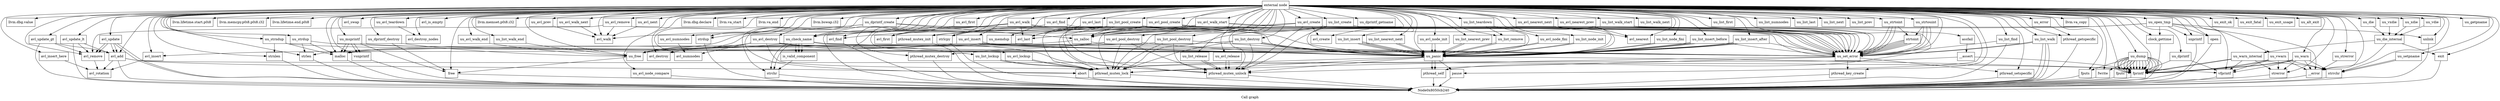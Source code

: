 digraph "Call graph" {
	label="Call graph";

	Node0x8050cb210 [shape=record,label="{external node}"];
	Node0x8050cb210 -> Node0x8050cb2a0;
	Node0x8050cb210 -> Node0x8050cb300;
	Node0x8050cb210 -> Node0x8050cb360;
	Node0x8050cb210 -> Node0x8050cb3c0;
	Node0x8050cb210 -> Node0x8050cb420;
	Node0x8050cb210 -> Node0x8050cb480;
	Node0x8050cb210 -> Node0x8050cb4e0;
	Node0x8050cb210 -> Node0x8050cb5a0;
	Node0x8050cb210 -> Node0x8050cb600;
	Node0x8050cb210 -> Node0x8050cb660;
	Node0x8050cb210 -> Node0x8050cb6c0;
	Node0x8050cb210 -> Node0x8050cb720;
	Node0x8050cb210 -> Node0x8050cb780;
	Node0x8050cb210 -> Node0x8050cb7e0;
	Node0x8050cb210 -> Node0x8050cb840;
	Node0x8050cb210 -> Node0x8050cb8a0;
	Node0x8050cb210 -> Node0x8050cb900;
	Node0x8050cb210 -> Node0x8050cb960;
	Node0x8050cb210 -> Node0x8050cb9c0;
	Node0x8050cb210 -> Node0x8050cba20;
	Node0x8050cb210 -> Node0x8050cba80;
	Node0x8050cb210 -> Node0x8050cbae0;
	Node0x8050cb210 -> Node0x8050cbb40;
	Node0x8050cb210 -> Node0x8050cbba0;
	Node0x8050cb210 -> Node0x8050cbc00;
	Node0x8050cb210 -> Node0x8050cbc60;
	Node0x8050cb210 -> Node0x8050cbd20;
	Node0x8050cb210 -> Node0x8050cbd80;
	Node0x8050cb210 -> Node0x8050cbde0;
	Node0x8050cb210 -> Node0x8050cbe40;
	Node0x8050cb210 -> Node0x8050cbea0;
	Node0x8050cb210 -> Node0x8050cbf00;
	Node0x8050cb210 -> Node0x8050cbf60;
	Node0x8050cb210 -> Node0x8050cbfc0;
	Node0x8050cb210 -> Node0x8050cc020;
	Node0x8050cb210 -> Node0x8050cc0e0;
	Node0x8050cb210 -> Node0x8050cc140;
	Node0x8050cb210 -> Node0x8050cc080;
	Node0x8050cb210 -> Node0x8050cc1a0;
	Node0x8050cb210 -> Node0x8050cc200;
	Node0x8050cb210 -> Node0x8050cc2c0;
	Node0x8050cb210 -> Node0x8050cc320;
	Node0x8050cb210 -> Node0x8050cc440;
	Node0x8050cb210 -> Node0x8050cc380;
	Node0x8050cb210 -> Node0x8050cc3e0;
	Node0x8050cb210 -> Node0x8050cc4a0;
	Node0x8050cb210 -> Node0x8050cc560;
	Node0x8050cb210 -> Node0x8050cc5c0;
	Node0x8050cb210 -> Node0x8050cc620;
	Node0x8050cb210 -> Node0x8050cc680;
	Node0x8050cb210 -> Node0x8050cc6e0;
	Node0x8050cb210 -> Node0x8050cc740;
	Node0x8050cb210 -> Node0x8050cc7a0;
	Node0x8050cb210 -> Node0x8050cc800;
	Node0x8050cb210 -> Node0x8050cc860;
	Node0x8050cb210 -> Node0x8050cc8c0;
	Node0x8050cb210 -> Node0x8050cc920;
	Node0x8050cb210 -> Node0x8050cc980;
	Node0x8050cb210 -> Node0x8050cc9e0;
	Node0x8050cb210 -> Node0x8050cca40;
	Node0x8050cb210 -> Node0x8050ccaa0;
	Node0x8050cb210 -> Node0x8050ccb00;
	Node0x8050cb210 -> Node0x8050ccb60;
	Node0x8050cb210 -> Node0x8050ccbc0;
	Node0x8050cb210 -> Node0x8050ccc20;
	Node0x8050cb210 -> Node0x8050ccc80;
	Node0x8050cb210 -> Node0x8050ccce0;
	Node0x8050cb210 -> Node0x8050ccd40;
	Node0x8050cb210 -> Node0x8050ccda0;
	Node0x8050cb210 -> Node0x8050cce00;
	Node0x8050cb210 -> Node0x8050cce60;
	Node0x8050cb210 -> Node0x8050ccec0;
	Node0x8050cb210 -> Node0x8050ccf20;
	Node0x8050cb210 -> Node0x8050ccf80;
	Node0x8050cb210 -> Node0x8050ccfe0;
	Node0x8050cb210 -> Node0x8050cc260;
	Node0x8050cb210 -> Node0x8050cd040;
	Node0x8050cb210 -> Node0x8050cd100;
	Node0x8050cb210 -> Node0x8050cd160;
	Node0x8050cb210 -> Node0x8050cd1c0;
	Node0x8050cb210 -> Node0x8050cd220;
	Node0x8050cb210 -> Node0x8050cd280;
	Node0x8050cb210 -> Node0x8050cd2e0;
	Node0x8050cb210 -> Node0x8050cd340;
	Node0x8050cb210 -> Node0x8050cd3a0;
	Node0x8050cb210 -> Node0x8050cd400;
	Node0x8050cb210 -> Node0x8050cd460;
	Node0x8050cb210 -> Node0x8050cd4c0;
	Node0x8050cb210 -> Node0x8050cd520;
	Node0x8050cb210 -> Node0x8050cd580;
	Node0x8050cb210 -> Node0x8050cd5e0;
	Node0x8050cb210 -> Node0x8050cd640;
	Node0x8050cb210 -> Node0x8050cd6a0;
	Node0x8050cb210 -> Node0x8050cd700;
	Node0x8050cb210 -> Node0x8050cd760;
	Node0x8050cb210 -> Node0x8050cd7c0;
	Node0x8050cb210 -> Node0x8050cd820;
	Node0x8050cb210 -> Node0x8050cd880;
	Node0x8050cb210 -> Node0x8050cd8e0;
	Node0x8050cb210 -> Node0x8050cd940;
	Node0x8050cb210 -> Node0x8050cd9a0;
	Node0x8050cb210 -> Node0x8050cda00;
	Node0x8050cb210 -> Node0x8050cbcc0;
	Node0x8050cb210 -> Node0x8050cda60;
	Node0x8050cb210 -> Node0x8050cdac0;
	Node0x8050cb210 -> Node0x8050cdb20;
	Node0x8050cb210 -> Node0x8050cdb80;
	Node0x8050cb210 -> Node0x8050cdbe0;
	Node0x8050cb210 -> Node0x8050cdc40;
	Node0x8050cb210 -> Node0x8050cc500;
	Node0x8050cb210 -> Node0x8050cdca0;
	Node0x8050cb210 -> Node0x8050cdd60;
	Node0x8050cb210 -> Node0x8050cdd00;
	Node0x8050cb210 -> Node0x8050cddc0;
	Node0x8050cb210 -> Node0x8050cde80;
	Node0x8050cb210 -> Node0x8050cdee0;
	Node0x8050cb210 -> Node0x8050cdf40;
	Node0x8050cb210 -> Node0x8050cdfa0;
	Node0x8050cb210 -> Node0x804f4e000;
	Node0x8050cb210 -> Node0x804f4e060;
	Node0x8050cb210 -> Node0x804f4e0c0;
	Node0x8050cb210 -> Node0x804f4e120;
	Node0x8050cb210 -> Node0x804f4e180;
	Node0x8050cb210 -> Node0x804f4e1e0;
	Node0x8050cb210 -> Node0x804f4e240;
	Node0x8050cb210 -> Node0x804f4e2a0;
	Node0x8050cb210 -> Node0x804f4e300;
	Node0x8050cb210 -> Node0x804f4e360;
	Node0x8050cb210 -> Node0x804f4e3c0;
	Node0x8050cb210 -> Node0x804f4e420;
	Node0x8050cb210 -> Node0x804f4e480;
	Node0x8050cb210 -> Node0x804f4e4e0;
	Node0x8050cb210 -> Node0x804f4e600;
	Node0x8050cb210 -> Node0x804f4e660;
	Node0x8050cb210 -> Node0x804f4e6c0;
	Node0x8050cb210 -> Node0x804f4e720;
	Node0x8050cb210 -> Node0x804f4e780;
	Node0x8050cb210 -> Node0x804f4e7e0;
	Node0x8050cb210 -> Node0x804f4e840;
	Node0x8050cb210 -> Node0x804f4e900;
	Node0x8050cb2a0 [shape=record,label="{avl_walk}"];
	Node0x8050cb300 [shape=record,label="{llvm.dbg.value}"];
	Node0x8050cb360 [shape=record,label="{avl_first}"];
	Node0x8050cb3c0 [shape=record,label="{avl_last}"];
	Node0x8050cb420 [shape=record,label="{avl_nearest}"];
	Node0x8050cb480 [shape=record,label="{avl_find}"];
	Node0x8050cb480 -> Node0x8050cb240;
	Node0x8050cb4e0 [shape=record,label="{avl_insert}"];
	Node0x8050cb4e0 -> Node0x8050cb540;
	Node0x8050cb540 [shape=record,label="{avl_rotation}"];
	Node0x8050cb5a0 [shape=record,label="{avl_insert_here}"];
	Node0x8050cb5a0 -> Node0x8050cb540;
	Node0x8050cb600 [shape=record,label="{avl_add}"];
	Node0x8050cb600 -> Node0x8050cb240;
	Node0x8050cb600 -> Node0x8050cb660;
	Node0x8050cb600 -> Node0x8050cb6c0;
	Node0x8050cb600 -> Node0x8050cb540;
	Node0x8050cbb40 [shape=record,label="{avl_is_empty}"];
	Node0x8050cb660 [shape=record,label="{fprintf}"];
	Node0x8050cb660 -> Node0x8050cb240;
	Node0x8050cb6c0 [shape=record,label="{abort}"];
	Node0x8050cb6c0 -> Node0x8050cb240;
	Node0x8050cb720 [shape=record,label="{avl_remove}"];
	Node0x8050cb720 -> Node0x8050cb540;
	Node0x8050cb780 [shape=record,label="{llvm.lifetime.start.p0i8}"];
	Node0x8050cb7e0 [shape=record,label="{llvm.memcpy.p0i8.p0i8.i32}"];
	Node0x8050cb840 [shape=record,label="{llvm.lifetime.end.p0i8}"];
	Node0x8050cb8a0 [shape=record,label="{avl_update_lt}"];
	Node0x8050cb8a0 -> Node0x8050cb240;
	Node0x8050cb8a0 -> Node0x8050cb720;
	Node0x8050cb8a0 -> Node0x8050cb600;
	Node0x8050cb900 [shape=record,label="{avl_update_gt}"];
	Node0x8050cb900 -> Node0x8050cb240;
	Node0x8050cb900 -> Node0x8050cb720;
	Node0x8050cb900 -> Node0x8050cb600;
	Node0x8050cb960 [shape=record,label="{avl_update}"];
	Node0x8050cb960 -> Node0x8050cb240;
	Node0x8050cb960 -> Node0x8050cb720;
	Node0x8050cb960 -> Node0x8050cb600;
	Node0x8050cb960 -> Node0x8050cb240;
	Node0x8050cb960 -> Node0x8050cb720;
	Node0x8050cb960 -> Node0x8050cb600;
	Node0x8050cb9c0 [shape=record,label="{avl_swap}"];
	Node0x8050cba20 [shape=record,label="{avl_create}"];
	Node0x8050cba80 [shape=record,label="{avl_destroy}"];
	Node0x8050cbae0 [shape=record,label="{avl_numnodes}"];
	Node0x8050cbba0 [shape=record,label="{avl_destroy_nodes}"];
	Node0x8050cbc00 [shape=record,label="{uu_zalloc}"];
	Node0x8050cbc00 -> Node0x8050cbc60;
	Node0x8050cbc00 -> Node0x8050cbcc0;
	Node0x8050cbc60 [shape=record,label="{malloc}"];
	Node0x8050cbc60 -> Node0x8050cb240;
	Node0x8050cbd20 [shape=record,label="{llvm.memset.p0i8.i32}"];
	Node0x8050cbd80 [shape=record,label="{uu_free}"];
	Node0x8050cbd80 -> Node0x8050cbde0;
	Node0x8050cbde0 [shape=record,label="{free}"];
	Node0x8050cbde0 -> Node0x8050cb240;
	Node0x8050cbe40 [shape=record,label="{uu_strdup}"];
	Node0x8050cbe40 -> Node0x8050cbea0;
	Node0x8050cbe40 -> Node0x8050cbc60;
	Node0x8050cbe40 -> Node0x8050cbcc0;
	Node0x8050cbea0 [shape=record,label="{strlen}"];
	Node0x8050cbea0 -> Node0x8050cb240;
	Node0x8050cbf00 [shape=record,label="{uu_strndup}"];
	Node0x8050cbf00 -> Node0x8050cbf60;
	Node0x8050cbf00 -> Node0x8050cbc60;
	Node0x8050cbf00 -> Node0x8050cbcc0;
	Node0x8050cbf60 [shape=record,label="{strnlen}"];
	Node0x8050cbf60 -> Node0x8050cb240;
	Node0x8050cbfc0 [shape=record,label="{uu_memdup}"];
	Node0x8050cbfc0 -> Node0x8050cbc60;
	Node0x8050cbfc0 -> Node0x8050cbcc0;
	Node0x8050cc020 [shape=record,label="{uu_msprintf}"];
	Node0x8050cc020 -> Node0x8050cc080;
	Node0x8050cc020 -> Node0x8050cbc60;
	Node0x8050cc020 -> Node0x8050cbcc0;
	Node0x8050cc020 -> Node0x8050cc080;
	Node0x8050cc020 -> Node0x8050cbde0;
	Node0x8050cc020 -> Node0x8050cbc60;
	Node0x8050cc0e0 [shape=record,label="{llvm.dbg.declare}"];
	Node0x8050cc140 [shape=record,label="{llvm.va_start}"];
	Node0x8050cc080 [shape=record,label="{vsnprintf}"];
	Node0x8050cc080 -> Node0x8050cb240;
	Node0x8050cc1a0 [shape=record,label="{llvm.va_end}"];
	Node0x8050cc200 [shape=record,label="{uu_avl_pool_create}"];
	Node0x8050cc200 -> Node0x8050cc260;
	Node0x8050cc200 -> Node0x8050cbcc0;
	Node0x8050cc200 -> Node0x8050cbcc0;
	Node0x8050cc200 -> Node0x8050cbc00;
	Node0x8050cc200 -> Node0x8050cbcc0;
	Node0x8050cc200 -> Node0x8050cc2c0;
	Node0x8050cc200 -> Node0x8050cc320;
	Node0x8050cc200 -> Node0x8050cc380;
	Node0x8050cc200 -> Node0x8050cc3e0;
	Node0x8050cc2c0 [shape=record,label="{strlcpy}"];
	Node0x8050cc2c0 -> Node0x8050cb240;
	Node0x8050cc320 [shape=record,label="{pthread_mutex_init}"];
	Node0x8050cc320 -> Node0x8050cb240;
	Node0x8050cc440 [shape=record,label="{llvm.bswap.i32}"];
	Node0x8050cc380 [shape=record,label="{pthread_mutex_lock}"];
	Node0x8050cc380 -> Node0x8050cb240;
	Node0x8050cc3e0 [shape=record,label="{pthread_mutex_unlock}"];
	Node0x8050cc3e0 -> Node0x8050cb240;
	Node0x8050cc4a0 [shape=record,label="{uu_avl_pool_destroy}"];
	Node0x8050cc4a0 -> Node0x8050cc500;
	Node0x8050cc4a0 -> Node0x8050cc380;
	Node0x8050cc4a0 -> Node0x8050cc3e0;
	Node0x8050cc4a0 -> Node0x8050cc560;
	Node0x8050cc4a0 -> Node0x8050cbd80;
	Node0x8050cc560 [shape=record,label="{pthread_mutex_destroy}"];
	Node0x8050cc560 -> Node0x8050cb240;
	Node0x8050cc5c0 [shape=record,label="{uu_avl_node_init}"];
	Node0x8050cc5c0 -> Node0x8050cc500;
	Node0x8050cc5c0 -> Node0x8050cc500;
	Node0x8050cc620 [shape=record,label="{uu_avl_node_fini}"];
	Node0x8050cc620 -> Node0x8050cc500;
	Node0x8050cc620 -> Node0x8050cc500;
	Node0x8050cc680 [shape=record,label="{uu_avl_create}"];
	Node0x8050cc680 -> Node0x8050cbcc0;
	Node0x8050cc680 -> Node0x8050cbc00;
	Node0x8050cc680 -> Node0x8050cbcc0;
	Node0x8050cc680 -> Node0x8050cba20;
	Node0x8050cc680 -> Node0x8050cc380;
	Node0x8050cc680 -> Node0x8050cc3e0;
	Node0x8050cc6e0 [shape=record,label="{uu_avl_node_compare}"];
	Node0x8050cc6e0 -> Node0x8050cb240;
	Node0x8050cc740 [shape=record,label="{uu_avl_destroy}"];
	Node0x8050cc740 -> Node0x8050cbae0;
	Node0x8050cc740 -> Node0x8050cc500;
	Node0x8050cc740 -> Node0x8050cc500;
	Node0x8050cc740 -> Node0x8050cc380;
	Node0x8050cc740 -> Node0x8050cc3e0;
	Node0x8050cc740 -> Node0x8050cba80;
	Node0x8050cc740 -> Node0x8050cbd80;
	Node0x8050cc7a0 [shape=record,label="{uu_avl_numnodes}"];
	Node0x8050cc7a0 -> Node0x8050cbae0;
	Node0x8050cc800 [shape=record,label="{uu_avl_first}"];
	Node0x8050cc800 -> Node0x8050cb360;
	Node0x8050cc860 [shape=record,label="{uu_avl_last}"];
	Node0x8050cc860 -> Node0x8050cb3c0;
	Node0x8050cc8c0 [shape=record,label="{uu_avl_next}"];
	Node0x8050cc8c0 -> Node0x8050cb2a0;
	Node0x8050cc920 [shape=record,label="{uu_avl_prev}"];
	Node0x8050cc920 -> Node0x8050cb2a0;
	Node0x8050cc980 [shape=record,label="{uu_avl_walk_start}"];
	Node0x8050cc980 -> Node0x8050cbcc0;
	Node0x8050cc980 -> Node0x8050cbc00;
	Node0x8050cc980 -> Node0x8050cbcc0;
	Node0x8050cc980 -> Node0x8050cb360;
	Node0x8050cc980 -> Node0x8050cb3c0;
	Node0x8050cc9e0 [shape=record,label="{uu_avl_walk_next}"];
	Node0x8050cc9e0 -> Node0x8050cb2a0;
	Node0x8050cca40 [shape=record,label="{uu_avl_walk_end}"];
	Node0x8050cca40 -> Node0x8050cbd80;
	Node0x8050ccaa0 [shape=record,label="{uu_avl_walk}"];
	Node0x8050ccaa0 -> Node0x8050cbcc0;
	Node0x8050ccaa0 -> Node0x8050cb360;
	Node0x8050ccaa0 -> Node0x8050cb3c0;
	Node0x8050ccaa0 -> Node0x8050cb2a0;
	Node0x8050ccaa0 -> Node0x8050cb240;
	Node0x8050ccaa0 -> Node0x8050cbcc0;
	Node0x8050ccb00 [shape=record,label="{uu_avl_remove}"];
	Node0x8050ccb00 -> Node0x8050cb2a0;
	Node0x8050ccb00 -> Node0x8050cc500;
	Node0x8050ccb00 -> Node0x8050cb720;
	Node0x8050ccb60 [shape=record,label="{uu_avl_teardown}"];
	Node0x8050ccb60 -> Node0x8050cbba0;
	Node0x8050ccbc0 [shape=record,label="{uu_avl_find}"];
	Node0x8050ccbc0 -> Node0x8050cb480;
	Node0x8050ccbc0 -> Node0x8050cc500;
	Node0x8050ccc20 [shape=record,label="{uu_avl_insert}"];
	Node0x8050ccc20 -> Node0x8050cc500;
	Node0x8050ccc20 -> Node0x8050cc500;
	Node0x8050ccc20 -> Node0x8050cc500;
	Node0x8050ccc20 -> Node0x8050cc500;
	Node0x8050ccc20 -> Node0x8050cb4e0;
	Node0x8050ccc80 [shape=record,label="{uu_avl_nearest_next}"];
	Node0x8050ccc80 -> Node0x8050cc500;
	Node0x8050ccc80 -> Node0x8050cb420;
	Node0x8050ccce0 [shape=record,label="{uu_avl_nearest_prev}"];
	Node0x8050ccce0 -> Node0x8050cc500;
	Node0x8050ccce0 -> Node0x8050cb420;
	Node0x8050ccd40 [shape=record,label="{uu_avl_lockup}"];
	Node0x8050ccd40 -> Node0x8050cc380;
	Node0x8050ccd40 -> Node0x8050cc380;
	Node0x8050ccda0 [shape=record,label="{uu_avl_release}"];
	Node0x8050ccda0 -> Node0x8050cc3e0;
	Node0x8050ccda0 -> Node0x8050cc3e0;
	Node0x8050cce00 [shape=record,label="{uu_dprintf_create}"];
	Node0x8050cce00 -> Node0x8050cc260;
	Node0x8050cce00 -> Node0x8050cbcc0;
	Node0x8050cce00 -> Node0x8050cbc00;
	Node0x8050cce00 -> Node0x8050cce60;
	Node0x8050cce00 -> Node0x8050cbd80;
	Node0x8050cce60 [shape=record,label="{strdup}"];
	Node0x8050cce60 -> Node0x8050cb240;
	Node0x8050ccec0 [shape=record,label="{uu_dprintf}"];
	Node0x8050ccec0 -> Node0x8050cb660;
	Node0x8050ccec0 -> Node0x8050ccf20;
	Node0x8050ccf20 [shape=record,label="{vfprintf}"];
	Node0x8050ccf20 -> Node0x8050cb240;
	Node0x8050ccf80 [shape=record,label="{uu_dprintf_destroy}"];
	Node0x8050ccf80 -> Node0x8050cbde0;
	Node0x8050ccf80 -> Node0x8050cbd80;
	Node0x8050ccfe0 [shape=record,label="{uu_dprintf_getname}"];
	Node0x8050cc260 [shape=record,label="{uu_check_name}"];
	Node0x8050cc260 -> Node0x8050cbea0;
	Node0x8050cc260 -> Node0x8050cbcc0;
	Node0x8050cc260 -> Node0x8050cd040;
	Node0x8050cc260 -> Node0x8050cd0a0;
	Node0x8050cc260 -> Node0x8050cd040;
	Node0x8050cc260 -> Node0x8050cd0a0;
	Node0x8050cc260 -> Node0x8050cd0a0;
	Node0x8050cc260 -> Node0x8050cbcc0;
	Node0x8050cd040 [shape=record,label="{strchr}"];
	Node0x8050cd040 -> Node0x8050cb240;
	Node0x8050cd0a0 [shape=record,label="{is_valid_component}"];
	Node0x8050cd0a0 -> Node0x8050cd040;
	Node0x8050cd100 [shape=record,label="{uu_list_pool_create}"];
	Node0x8050cd100 -> Node0x8050cc260;
	Node0x8050cd100 -> Node0x8050cbcc0;
	Node0x8050cd100 -> Node0x8050cbcc0;
	Node0x8050cd100 -> Node0x8050cbc00;
	Node0x8050cd100 -> Node0x8050cbcc0;
	Node0x8050cd100 -> Node0x8050cc2c0;
	Node0x8050cd100 -> Node0x8050cc320;
	Node0x8050cd100 -> Node0x8050cc380;
	Node0x8050cd100 -> Node0x8050cc3e0;
	Node0x8050cd160 [shape=record,label="{uu_list_pool_destroy}"];
	Node0x8050cd160 -> Node0x8050cc500;
	Node0x8050cd160 -> Node0x8050cc380;
	Node0x8050cd160 -> Node0x8050cc3e0;
	Node0x8050cd160 -> Node0x8050cbd80;
	Node0x8050cd1c0 [shape=record,label="{uu_list_node_init}"];
	Node0x8050cd1c0 -> Node0x8050cc500;
	Node0x8050cd1c0 -> Node0x8050cc500;
	Node0x8050cd220 [shape=record,label="{uu_list_node_fini}"];
	Node0x8050cd220 -> Node0x8050cc500;
	Node0x8050cd220 -> Node0x8050cc500;
	Node0x8050cd280 [shape=record,label="{uu_list_create}"];
	Node0x8050cd280 -> Node0x8050cbcc0;
	Node0x8050cd280 -> Node0x8050cc500;
	Node0x8050cd280 -> Node0x8050cbcc0;
	Node0x8050cd280 -> Node0x8050cbc00;
	Node0x8050cd280 -> Node0x8050cbcc0;
	Node0x8050cd280 -> Node0x8050cc380;
	Node0x8050cd280 -> Node0x8050cc3e0;
	Node0x8050cd2e0 [shape=record,label="{uu_list_destroy}"];
	Node0x8050cd2e0 -> Node0x8050cc500;
	Node0x8050cd2e0 -> Node0x8050cc500;
	Node0x8050cd2e0 -> Node0x8050cc500;
	Node0x8050cd2e0 -> Node0x8050cc380;
	Node0x8050cd2e0 -> Node0x8050cc3e0;
	Node0x8050cd2e0 -> Node0x8050cbd80;
	Node0x8050cd340 [shape=record,label="{uu_list_insert}"];
	Node0x8050cd340 -> Node0x8050cc500;
	Node0x8050cd340 -> Node0x8050cc500;
	Node0x8050cd340 -> Node0x8050cc500;
	Node0x8050cd340 -> Node0x8050cc500;
	Node0x8050cd3a0 [shape=record,label="{uu_list_find}"];
	Node0x8050cd3a0 -> Node0x8050cbcc0;
	Node0x8050cd3a0 -> Node0x8050cb240;
	Node0x8050cd400 [shape=record,label="{uu_list_nearest_next}"];
	Node0x8050cd400 -> Node0x8050cc500;
	Node0x8050cd400 -> Node0x8050cc500;
	Node0x8050cd460 [shape=record,label="{uu_list_nearest_prev}"];
	Node0x8050cd460 -> Node0x8050cc500;
	Node0x8050cd460 -> Node0x8050cc500;
	Node0x8050cd4c0 [shape=record,label="{uu_list_walk_start}"];
	Node0x8050cd4c0 -> Node0x8050cbcc0;
	Node0x8050cd4c0 -> Node0x8050cbc00;
	Node0x8050cd4c0 -> Node0x8050cbcc0;
	Node0x8050cd520 [shape=record,label="{uu_list_walk_next}"];
	Node0x8050cd580 [shape=record,label="{uu_list_walk_end}"];
	Node0x8050cd580 -> Node0x8050cbd80;
	Node0x8050cd5e0 [shape=record,label="{uu_list_walk}"];
	Node0x8050cd5e0 -> Node0x8050cbcc0;
	Node0x8050cd5e0 -> Node0x8050cb240;
	Node0x8050cd5e0 -> Node0x8050cb240;
	Node0x8050cd5e0 -> Node0x8050cb240;
	Node0x8050cd5e0 -> Node0x8050cbcc0;
	Node0x8050cd640 [shape=record,label="{uu_list_remove}"];
	Node0x8050cd640 -> Node0x8050cc500;
	Node0x8050cd640 -> Node0x8050cc500;
	Node0x8050cd6a0 [shape=record,label="{uu_list_teardown}"];
	Node0x8050cd6a0 -> Node0x8050cc500;
	Node0x8050cd6a0 -> Node0x8050cd640;
	Node0x8050cd700 [shape=record,label="{uu_list_first}"];
	Node0x8050cd760 [shape=record,label="{uu_list_insert_before}"];
	Node0x8050cd760 -> Node0x8050cc500;
	Node0x8050cd760 -> Node0x8050cc500;
	Node0x8050cd760 -> Node0x8050cbcc0;
	Node0x8050cd760 -> Node0x8050cc500;
	Node0x8050cd760 -> Node0x8050cc500;
	Node0x8050cd7c0 [shape=record,label="{uu_list_insert_after}"];
	Node0x8050cd7c0 -> Node0x8050cc500;
	Node0x8050cd7c0 -> Node0x8050cc500;
	Node0x8050cd7c0 -> Node0x8050cbcc0;
	Node0x8050cd7c0 -> Node0x8050cc500;
	Node0x8050cd7c0 -> Node0x8050cc500;
	Node0x8050cd820 [shape=record,label="{uu_list_numnodes}"];
	Node0x8050cd880 [shape=record,label="{uu_list_last}"];
	Node0x8050cd8e0 [shape=record,label="{uu_list_next}"];
	Node0x8050cd940 [shape=record,label="{uu_list_prev}"];
	Node0x8050cd9a0 [shape=record,label="{uu_list_lockup}"];
	Node0x8050cd9a0 -> Node0x8050cc380;
	Node0x8050cd9a0 -> Node0x8050cc380;
	Node0x8050cda00 [shape=record,label="{uu_list_release}"];
	Node0x8050cda00 -> Node0x8050cc3e0;
	Node0x8050cda00 -> Node0x8050cc3e0;
	Node0x8050cbcc0 [shape=record,label="{uu_set_error}"];
	Node0x8050cbcc0 -> Node0x8050cc380;
	Node0x8050cbcc0 -> Node0x8050cda60;
	Node0x8050cbcc0 -> Node0x8050cc3e0;
	Node0x8050cbcc0 -> Node0x8050cdac0;
	Node0x8050cda60 [shape=record,label="{pthread_key_create}"];
	Node0x8050cda60 -> Node0x8050cb240;
	Node0x8050cdac0 [shape=record,label="{pthread_setspecific}"];
	Node0x8050cdac0 -> Node0x8050cb240;
	Node0x8050cdb20 [shape=record,label="{uu_error}"];
	Node0x8050cdb20 -> Node0x8050cdb80;
	Node0x8050cdb80 [shape=record,label="{pthread_getspecific}"];
	Node0x8050cdb80 -> Node0x8050cb240;
	Node0x8050cdbe0 [shape=record,label="{uu_strerror}"];
	Node0x8050cdbe0 -> Node0x8050cdc40;
	Node0x8050cdc40 [shape=record,label="{__error}"];
	Node0x8050cdc40 -> Node0x8050cb240;
	Node0x8050cc500 [shape=record,label="{uu_panic}"];
	Node0x8050cc500 -> Node0x8050cc380;
	Node0x8050cc500 -> Node0x8050cdca0;
	Node0x8050cc500 -> Node0x8050cc3e0;
	Node0x8050cc500 -> Node0x8050ccf20;
	Node0x8050cc500 -> Node0x8050cdca0;
	Node0x8050cc500 -> Node0x8050cb6c0;
	Node0x8050cc500 -> Node0x8050cdd00;
	Node0x8050cdca0 [shape=record,label="{pthread_self}"];
	Node0x8050cdca0 -> Node0x8050cb240;
	Node0x8050cdd60 [shape=record,label="{llvm.va_copy}"];
	Node0x8050cdd00 [shape=record,label="{pause}"];
	Node0x8050cdd00 -> Node0x8050cb240;
	Node0x8050cddc0 [shape=record,label="{assfail}"];
	Node0x8050cddc0 -> Node0x8050cde20;
	Node0x8050cde20 [shape=record,label="{__assert}"];
	Node0x8050cde20 -> Node0x8050cb660;
	Node0x8050cde20 -> Node0x8050cb6c0;
	Node0x8050cde80 [shape=record,label="{uu_dump}"];
	Node0x8050cde80 -> Node0x8050cdee0;
	Node0x8050cde80 -> Node0x8050cb660;
	Node0x8050cde80 -> Node0x8050cb660;
	Node0x8050cde80 -> Node0x8050cdf40;
	Node0x8050cde80 -> Node0x8050cdfa0;
	Node0x8050cde80 -> Node0x8050cdfa0;
	Node0x8050cde80 -> Node0x8050cb660;
	Node0x8050cde80 -> Node0x8050cb660;
	Node0x8050cde80 -> Node0x8050cb660;
	Node0x8050cde80 -> Node0x8050cb660;
	Node0x8050cde80 -> Node0x8050cb660;
	Node0x8050cde80 -> Node0x8050cb660;
	Node0x8050cde80 -> Node0x8050cb660;
	Node0x8050cde80 -> Node0x8050cb660;
	Node0x8050cde80 -> Node0x8050cb660;
	Node0x8050cde80 -> Node0x8050cb660;
	Node0x8050cde80 -> Node0x8050cb660;
	Node0x8050cde80 -> Node0x8050cb660;
	Node0x8050cde80 -> Node0x8050cb660;
	Node0x8050cde80 -> Node0x8050cb660;
	Node0x8050cdee0 [shape=record,label="{fputs}"];
	Node0x8050cdee0 -> Node0x8050cb240;
	Node0x8050cdf40 [shape=record,label="{fwrite}"];
	Node0x8050cdf40 -> Node0x8050cb240;
	Node0x8050cdfa0 [shape=record,label="{fputc}"];
	Node0x8050cdfa0 -> Node0x8050cb240;
	Node0x804f4e000 [shape=record,label="{uu_open_tmp}"];
	Node0x804f4e000 -> Node0x8050cbc00;
	Node0x804f4e000 -> Node0x804f4e060;
	Node0x804f4e000 -> Node0x804f4e0c0;
	Node0x804f4e000 -> Node0x804f4e120;
	Node0x804f4e000 -> Node0x8050cdc40;
	Node0x804f4e000 -> Node0x804f4e180;
	Node0x804f4e000 -> Node0x8050cbd80;
	Node0x804f4e060 [shape=record,label="{clock_gettime}"];
	Node0x804f4e060 -> Node0x8050cb240;
	Node0x804f4e0c0 [shape=record,label="{snprintf}"];
	Node0x804f4e0c0 -> Node0x8050cb240;
	Node0x804f4e120 [shape=record,label="{open}"];
	Node0x804f4e120 -> Node0x8050cb240;
	Node0x804f4e180 [shape=record,label="{unlink}"];
	Node0x804f4e180 -> Node0x8050cb240;
	Node0x804f4e1e0 [shape=record,label="{uu_exit_ok}"];
	Node0x804f4e240 [shape=record,label="{uu_exit_fatal}"];
	Node0x804f4e2a0 [shape=record,label="{uu_exit_usage}"];
	Node0x804f4e300 [shape=record,label="{uu_alt_exit}"];
	Node0x804f4e360 [shape=record,label="{uu_vwarn}"];
	Node0x804f4e360 -> Node0x8050cdc40;
	Node0x804f4e360 -> Node0x8050cb660;
	Node0x804f4e360 -> Node0x8050ccf20;
	Node0x804f4e360 -> Node0x804f4e3c0;
	Node0x804f4e360 -> Node0x804f4e420;
	Node0x804f4e360 -> Node0x8050cb660;
	Node0x804f4e3c0 [shape=record,label="{strrchr}"];
	Node0x804f4e3c0 -> Node0x8050cb240;
	Node0x804f4e420 [shape=record,label="{strerror}"];
	Node0x804f4e420 -> Node0x8050cb240;
	Node0x804f4e480 [shape=record,label="{uu_warn}"];
	Node0x804f4e480 -> Node0x8050cdc40;
	Node0x804f4e480 -> Node0x8050cb660;
	Node0x804f4e480 -> Node0x8050ccf20;
	Node0x804f4e480 -> Node0x804f4e3c0;
	Node0x804f4e480 -> Node0x804f4e420;
	Node0x804f4e480 -> Node0x8050cb660;
	Node0x804f4e4e0 [shape=record,label="{uu_vdie}"];
	Node0x804f4e4e0 -> Node0x804f4e540;
	Node0x804f4e540 [shape=record,label="{uu_die_internal}"];
	Node0x804f4e540 -> Node0x8050cdc40;
	Node0x804f4e540 -> Node0x804f4e5a0;
	Node0x804f4e540 -> Node0x804f4e600;
	Node0x804f4e5a0 [shape=record,label="{uu_warn_internal}"];
	Node0x804f4e5a0 -> Node0x8050cb660;
	Node0x804f4e5a0 -> Node0x8050ccf20;
	Node0x804f4e5a0 -> Node0x804f4e3c0;
	Node0x804f4e5a0 -> Node0x804f4e420;
	Node0x804f4e5a0 -> Node0x8050cb660;
	Node0x804f4e600 [shape=record,label="{exit}"];
	Node0x804f4e600 -> Node0x8050cb240;
	Node0x804f4e660 [shape=record,label="{uu_die}"];
	Node0x804f4e660 -> Node0x804f4e540;
	Node0x804f4e6c0 [shape=record,label="{uu_vxdie}"];
	Node0x804f4e6c0 -> Node0x804f4e540;
	Node0x804f4e720 [shape=record,label="{uu_xdie}"];
	Node0x804f4e720 -> Node0x804f4e540;
	Node0x804f4e780 [shape=record,label="{uu_setpname}"];
	Node0x804f4e780 -> Node0x804f4e3c0;
	Node0x804f4e780 -> Node0x804f4e3c0;
	Node0x804f4e7e0 [shape=record,label="{uu_getpname}"];
	Node0x804f4e840 [shape=record,label="{uu_strtoint}"];
	Node0x804f4e840 -> Node0x804f4e8a0;
	Node0x804f4e840 -> Node0x8050cbcc0;
	Node0x804f4e840 -> Node0x8050cbcc0;
	Node0x804f4e840 -> Node0x8050cbcc0;
	Node0x804f4e8a0 [shape=record,label="{strtoint}"];
	Node0x804f4e8a0 -> Node0x8050cbcc0;
	Node0x804f4e8a0 -> Node0x8050cbcc0;
	Node0x804f4e8a0 -> Node0x8050cbcc0;
	Node0x804f4e8a0 -> Node0x8050cbcc0;
	Node0x804f4e8a0 -> Node0x8050cbcc0;
	Node0x804f4e8a0 -> Node0x8050cbcc0;
	Node0x804f4e900 [shape=record,label="{uu_strtouint}"];
	Node0x804f4e900 -> Node0x804f4e8a0;
	Node0x804f4e900 -> Node0x8050cbcc0;
	Node0x804f4e900 -> Node0x8050cbcc0;
	Node0x804f4e900 -> Node0x8050cbcc0;
}
